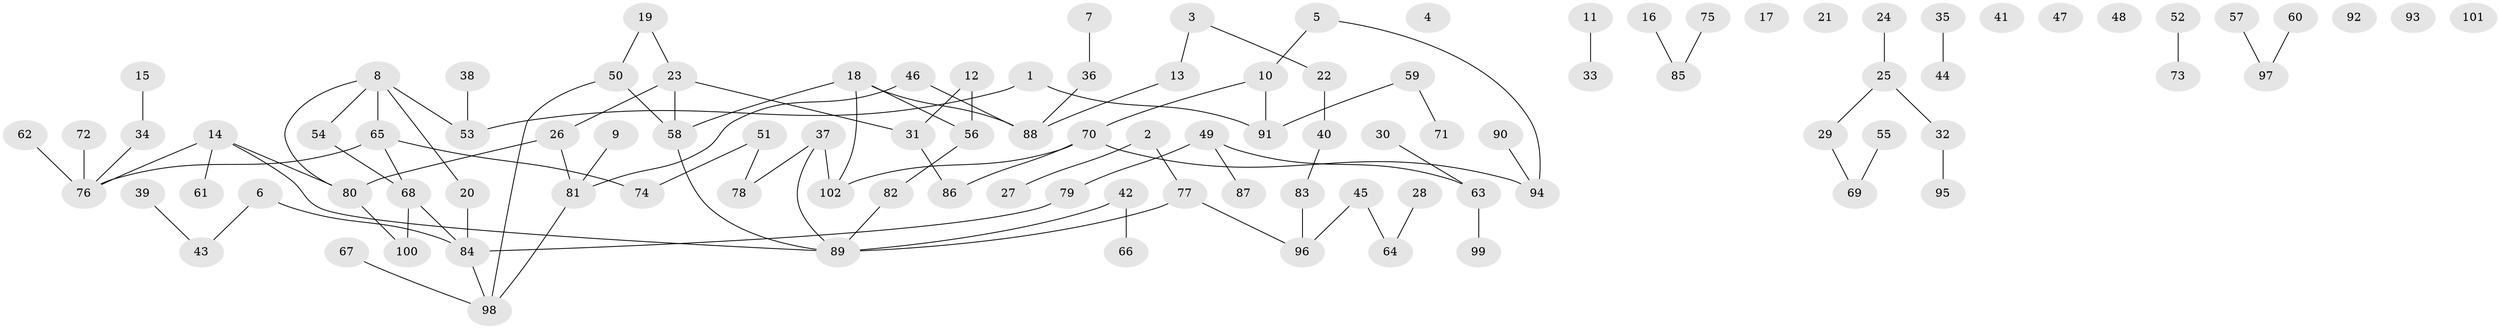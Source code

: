 // coarse degree distribution, {2: 0.2777777777777778, 3: 0.06944444444444445, 0: 0.1388888888888889, 5: 0.05555555555555555, 1: 0.3194444444444444, 6: 0.041666666666666664, 4: 0.09722222222222222}
// Generated by graph-tools (version 1.1) at 2025/23/03/03/25 07:23:28]
// undirected, 102 vertices, 103 edges
graph export_dot {
graph [start="1"]
  node [color=gray90,style=filled];
  1;
  2;
  3;
  4;
  5;
  6;
  7;
  8;
  9;
  10;
  11;
  12;
  13;
  14;
  15;
  16;
  17;
  18;
  19;
  20;
  21;
  22;
  23;
  24;
  25;
  26;
  27;
  28;
  29;
  30;
  31;
  32;
  33;
  34;
  35;
  36;
  37;
  38;
  39;
  40;
  41;
  42;
  43;
  44;
  45;
  46;
  47;
  48;
  49;
  50;
  51;
  52;
  53;
  54;
  55;
  56;
  57;
  58;
  59;
  60;
  61;
  62;
  63;
  64;
  65;
  66;
  67;
  68;
  69;
  70;
  71;
  72;
  73;
  74;
  75;
  76;
  77;
  78;
  79;
  80;
  81;
  82;
  83;
  84;
  85;
  86;
  87;
  88;
  89;
  90;
  91;
  92;
  93;
  94;
  95;
  96;
  97;
  98;
  99;
  100;
  101;
  102;
  1 -- 53;
  1 -- 91;
  2 -- 27;
  2 -- 77;
  3 -- 13;
  3 -- 22;
  5 -- 10;
  5 -- 94;
  6 -- 43;
  6 -- 84;
  7 -- 36;
  8 -- 20;
  8 -- 53;
  8 -- 54;
  8 -- 65;
  8 -- 80;
  9 -- 81;
  10 -- 70;
  10 -- 91;
  11 -- 33;
  12 -- 31;
  12 -- 56;
  13 -- 88;
  14 -- 61;
  14 -- 76;
  14 -- 80;
  14 -- 89;
  15 -- 34;
  16 -- 85;
  18 -- 56;
  18 -- 58;
  18 -- 88;
  18 -- 102;
  19 -- 23;
  19 -- 50;
  20 -- 84;
  22 -- 40;
  23 -- 26;
  23 -- 31;
  23 -- 58;
  24 -- 25;
  25 -- 29;
  25 -- 32;
  26 -- 80;
  26 -- 81;
  28 -- 64;
  29 -- 69;
  30 -- 63;
  31 -- 86;
  32 -- 95;
  34 -- 76;
  35 -- 44;
  36 -- 88;
  37 -- 78;
  37 -- 89;
  37 -- 102;
  38 -- 53;
  39 -- 43;
  40 -- 83;
  42 -- 66;
  42 -- 89;
  45 -- 64;
  45 -- 96;
  46 -- 81;
  46 -- 88;
  49 -- 63;
  49 -- 79;
  49 -- 87;
  50 -- 58;
  50 -- 98;
  51 -- 74;
  51 -- 78;
  52 -- 73;
  54 -- 68;
  55 -- 69;
  56 -- 82;
  57 -- 97;
  58 -- 89;
  59 -- 71;
  59 -- 91;
  60 -- 97;
  62 -- 76;
  63 -- 99;
  65 -- 68;
  65 -- 74;
  65 -- 76;
  67 -- 98;
  68 -- 84;
  68 -- 100;
  70 -- 86;
  70 -- 94;
  70 -- 102;
  72 -- 76;
  75 -- 85;
  77 -- 89;
  77 -- 96;
  79 -- 84;
  80 -- 100;
  81 -- 98;
  82 -- 89;
  83 -- 96;
  84 -- 98;
  90 -- 94;
}
